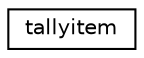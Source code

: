 digraph "Graphical Class Hierarchy"
{
  edge [fontname="Helvetica",fontsize="10",labelfontname="Helvetica",labelfontsize="10"];
  node [fontname="Helvetica",fontsize="10",shape=record];
  rankdir="LR";
  Node0 [label="tallyitem",height=0.2,width=0.4,color="black", fillcolor="white", style="filled",URL="$da/d66/structtallyitem.html"];
}
